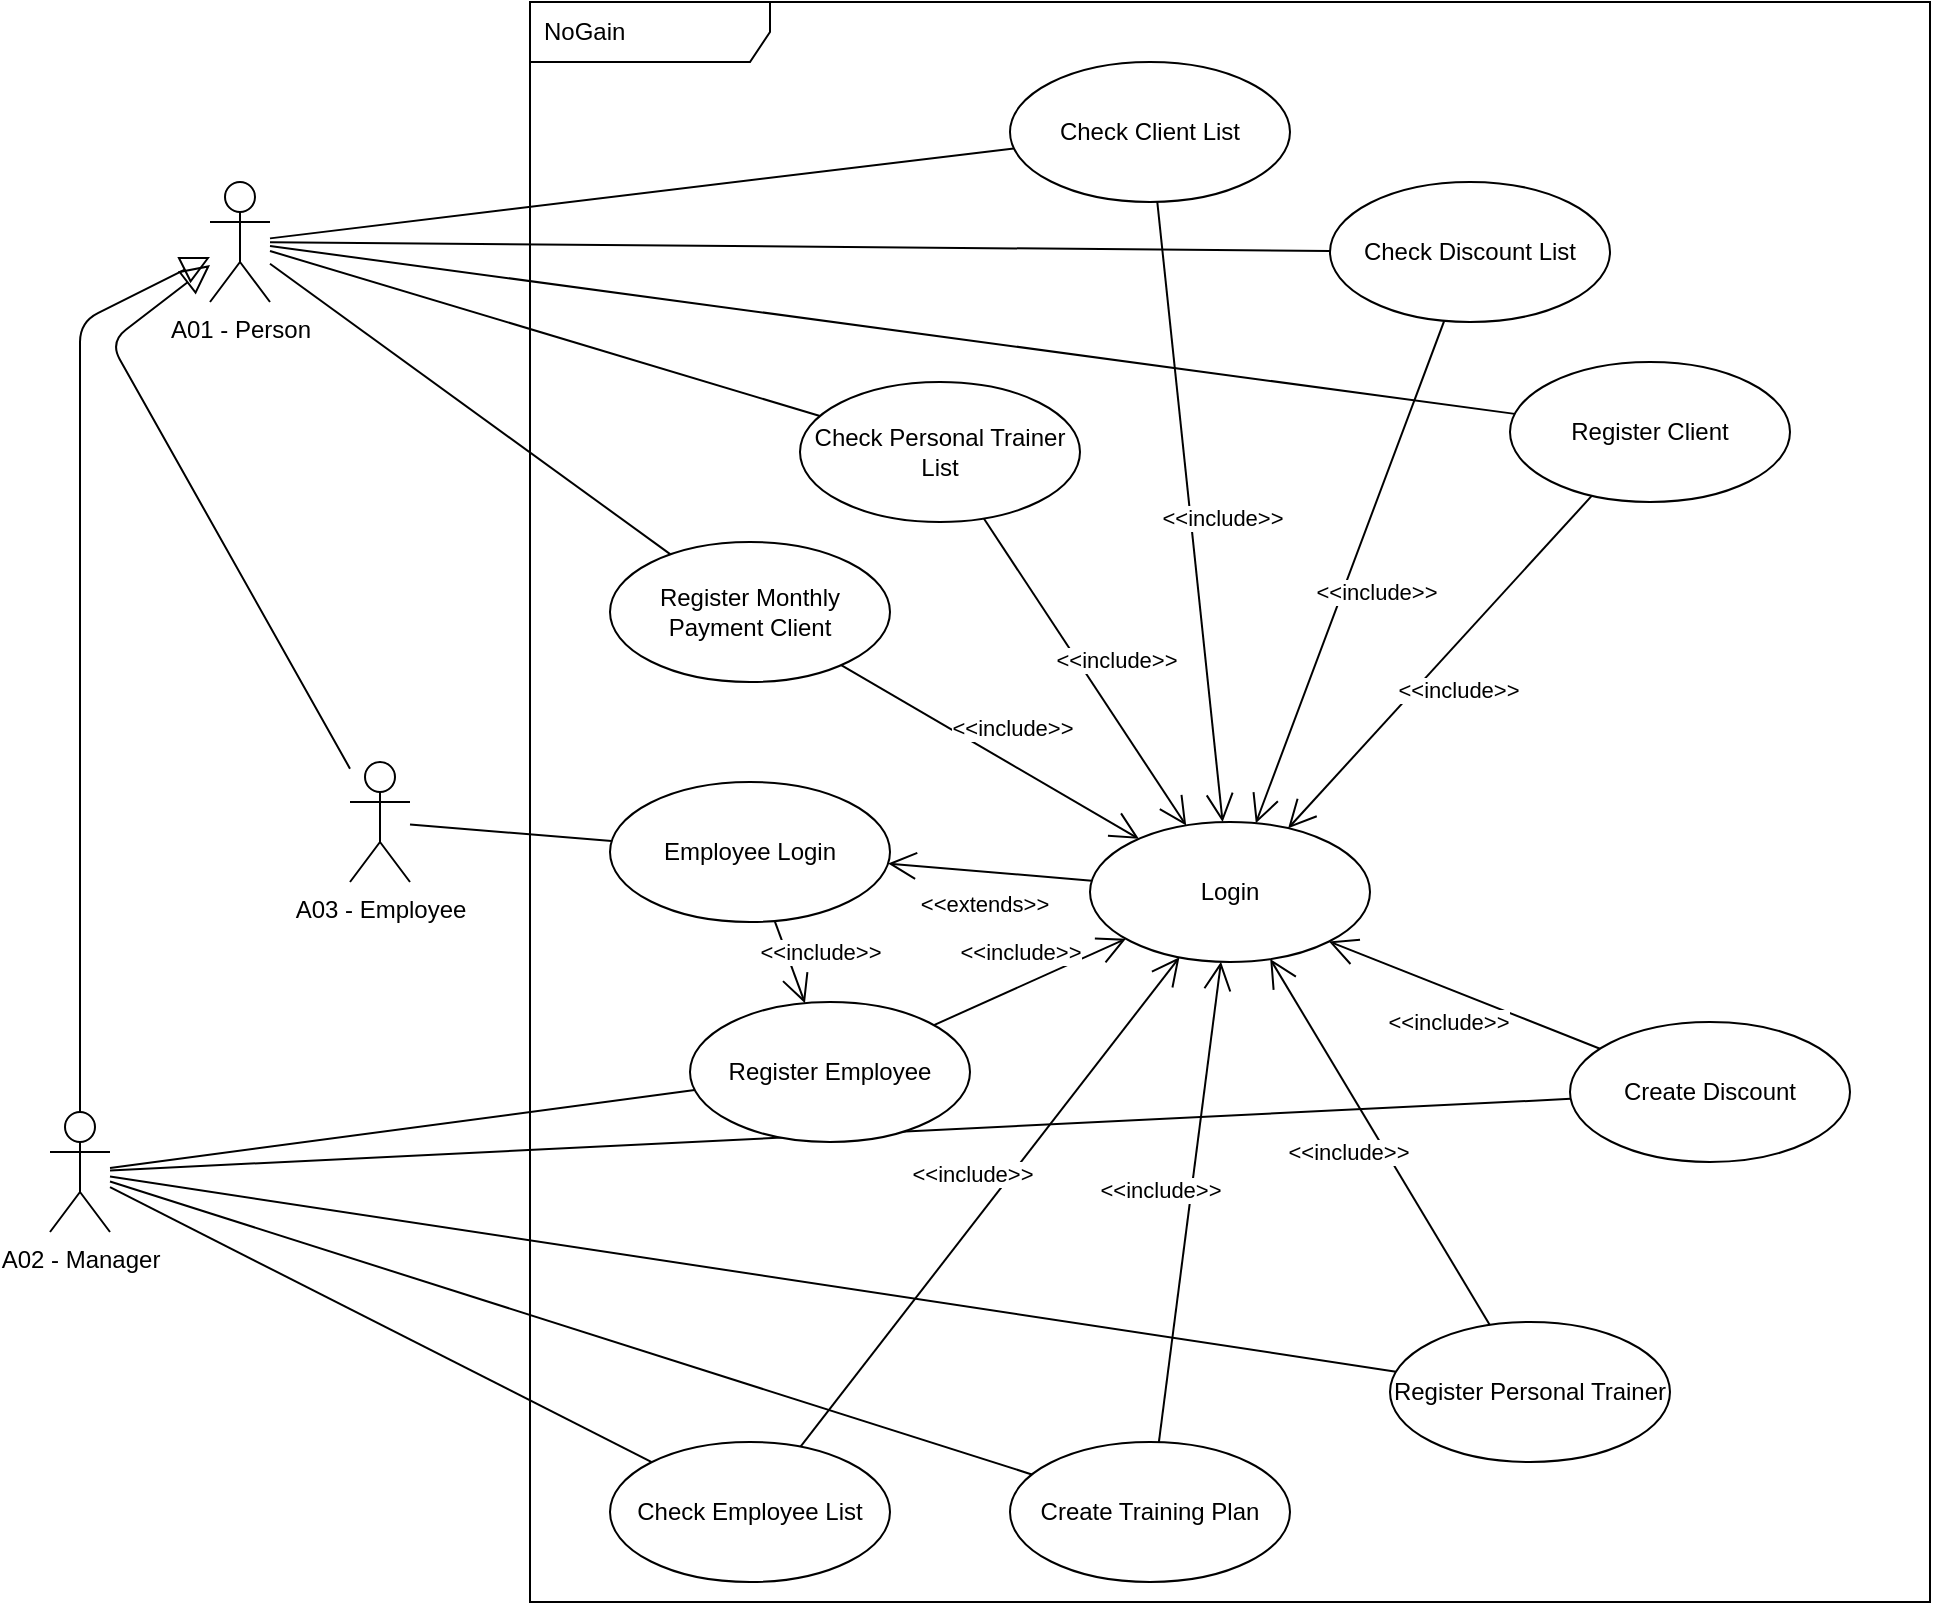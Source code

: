 <mxfile>
    <diagram id="xvEDCL4Bp4x5O5pfcjgs" name="Page-1">
        <mxGraphModel dx="1622" dy="922" grid="1" gridSize="10" guides="1" tooltips="1" connect="1" arrows="1" fold="1" page="1" pageScale="1" pageWidth="850" pageHeight="1100" math="0" shadow="0">
            <root>
                <mxCell id="0"/>
                <mxCell id="1" parent="0"/>
                <mxCell id="2" value="NoGain" style="shape=umlFrame;whiteSpace=wrap;html=1;width=120;height=30;boundedLbl=1;verticalAlign=middle;align=left;spacingLeft=5;" vertex="1" parent="1">
                    <mxGeometry x="290" y="180" width="700" height="800" as="geometry"/>
                </mxCell>
                <mxCell id="3" value="Login" style="ellipse;whiteSpace=wrap;html=1;" vertex="1" parent="1">
                    <mxGeometry x="570" y="590" width="140" height="70" as="geometry"/>
                </mxCell>
                <mxCell id="4" value="Register Client" style="ellipse;whiteSpace=wrap;html=1;" vertex="1" parent="1">
                    <mxGeometry x="780" y="360" width="140" height="70" as="geometry"/>
                </mxCell>
                <mxCell id="5" value="Register Monthly Payment Client" style="ellipse;whiteSpace=wrap;html=1;" vertex="1" parent="1">
                    <mxGeometry x="330" y="450" width="140" height="70" as="geometry"/>
                </mxCell>
                <mxCell id="6" value="Check Discount List" style="ellipse;whiteSpace=wrap;html=1;" vertex="1" parent="1">
                    <mxGeometry x="690" y="270" width="140" height="70" as="geometry"/>
                </mxCell>
                <mxCell id="7" value="Check Personal Trainer List" style="ellipse;whiteSpace=wrap;html=1;" vertex="1" parent="1">
                    <mxGeometry x="425" y="370" width="140" height="70" as="geometry"/>
                </mxCell>
                <mxCell id="8" value="Check Client List" style="ellipse;whiteSpace=wrap;html=1;" vertex="1" parent="1">
                    <mxGeometry x="530" y="210" width="140" height="70" as="geometry"/>
                </mxCell>
                <mxCell id="9" value="Check Employee List" style="ellipse;whiteSpace=wrap;html=1;" vertex="1" parent="1">
                    <mxGeometry x="330" y="900" width="140" height="70" as="geometry"/>
                </mxCell>
                <mxCell id="10" value="A02 - Manager" style="shape=umlActor;verticalLabelPosition=bottom;verticalAlign=top;html=1;" vertex="1" parent="1">
                    <mxGeometry x="50" y="735" width="30" height="60" as="geometry"/>
                </mxCell>
                <mxCell id="11" value="A03 - Employee" style="shape=umlActor;verticalLabelPosition=bottom;verticalAlign=top;html=1;" vertex="1" parent="1">
                    <mxGeometry x="200" y="560" width="30" height="60" as="geometry"/>
                </mxCell>
                <mxCell id="12" value="A01 - Person" style="shape=umlActor;verticalLabelPosition=bottom;verticalAlign=top;html=1;" vertex="1" parent="1">
                    <mxGeometry x="130" y="270" width="30" height="60" as="geometry"/>
                </mxCell>
                <mxCell id="13" value="Register Personal Trainer" style="ellipse;whiteSpace=wrap;html=1;" vertex="1" parent="1">
                    <mxGeometry x="720" y="840" width="140" height="70" as="geometry"/>
                </mxCell>
                <mxCell id="14" value="Create Training Plan" style="ellipse;whiteSpace=wrap;html=1;" vertex="1" parent="1">
                    <mxGeometry x="530" y="900" width="140" height="70" as="geometry"/>
                </mxCell>
                <mxCell id="15" value="Create Discount" style="ellipse;whiteSpace=wrap;html=1;" vertex="1" parent="1">
                    <mxGeometry x="810" y="690" width="140" height="70" as="geometry"/>
                </mxCell>
                <mxCell id="16" value="" style="endArrow=none;html=1;" edge="1" parent="1" source="8" target="12">
                    <mxGeometry width="50" height="50" relative="1" as="geometry">
                        <mxPoint x="240" y="340" as="sourcePoint"/>
                        <mxPoint x="290" y="290" as="targetPoint"/>
                    </mxGeometry>
                </mxCell>
                <mxCell id="17" value="" style="endArrow=none;html=1;" edge="1" parent="1" source="6" target="12">
                    <mxGeometry width="50" height="50" relative="1" as="geometry">
                        <mxPoint x="447.433" y="282.8" as="sourcePoint"/>
                        <mxPoint x="605" y="97.625" as="targetPoint"/>
                    </mxGeometry>
                </mxCell>
                <mxCell id="18" value="" style="endArrow=none;html=1;" edge="1" parent="1" source="7" target="12">
                    <mxGeometry width="50" height="50" relative="1" as="geometry">
                        <mxPoint x="611.489" y="280.008" as="sourcePoint"/>
                        <mxPoint x="618.723" y="110" as="targetPoint"/>
                    </mxGeometry>
                </mxCell>
                <mxCell id="19" value="" style="endArrow=none;html=1;" edge="1" parent="1" source="4" target="12">
                    <mxGeometry width="50" height="50" relative="1" as="geometry">
                        <mxPoint x="891.46" y="285.782" as="sourcePoint"/>
                        <mxPoint x="635" y="91.371" as="targetPoint"/>
                    </mxGeometry>
                </mxCell>
                <mxCell id="20" value="" style="endArrow=none;html=1;" edge="1" parent="1" source="10" target="15">
                    <mxGeometry width="50" height="50" relative="1" as="geometry">
                        <mxPoint x="460" y="750" as="sourcePoint"/>
                        <mxPoint x="510" y="700" as="targetPoint"/>
                    </mxGeometry>
                </mxCell>
                <mxCell id="21" value="" style="endArrow=none;html=1;" edge="1" parent="1" source="10" target="9">
                    <mxGeometry width="50" height="50" relative="1" as="geometry">
                        <mxPoint x="170" y="797.778" as="sourcePoint"/>
                        <mxPoint x="392.782" y="764.769" as="targetPoint"/>
                    </mxGeometry>
                </mxCell>
                <mxCell id="22" value="" style="endArrow=none;html=1;" edge="1" parent="1" source="10" target="14">
                    <mxGeometry width="50" height="50" relative="1" as="geometry">
                        <mxPoint x="160" y="794" as="sourcePoint"/>
                        <mxPoint x="404.115" y="706.077" as="targetPoint"/>
                    </mxGeometry>
                </mxCell>
                <mxCell id="23" value="" style="endArrow=none;html=1;" edge="1" parent="1" source="10" target="13">
                    <mxGeometry width="50" height="50" relative="1" as="geometry">
                        <mxPoint x="170" y="794.345" as="sourcePoint"/>
                        <mxPoint x="404.115" y="706.077" as="targetPoint"/>
                    </mxGeometry>
                </mxCell>
                <mxCell id="24" value="" style="endArrow=none;html=1;" edge="1" parent="1" source="5" target="12">
                    <mxGeometry width="50" height="50" relative="1" as="geometry">
                        <mxPoint x="677.275" y="439.464" as="sourcePoint"/>
                        <mxPoint x="170" y="313.718" as="targetPoint"/>
                    </mxGeometry>
                </mxCell>
                <mxCell id="25" value="Register Employee" style="ellipse;whiteSpace=wrap;html=1;" vertex="1" parent="1">
                    <mxGeometry x="370" y="680" width="140" height="70" as="geometry"/>
                </mxCell>
                <mxCell id="26" value="" style="endArrow=none;html=1;" edge="1" parent="1" source="10" target="25">
                    <mxGeometry width="50" height="50" relative="1" as="geometry">
                        <mxPoint x="110" y="780" as="sourcePoint"/>
                        <mxPoint x="530" y="780" as="targetPoint"/>
                    </mxGeometry>
                </mxCell>
                <mxCell id="27" value="" style="endArrow=block;endFill=0;endSize=12;html=1;" edge="1" parent="1" source="10" target="12">
                    <mxGeometry width="160" relative="1" as="geometry">
                        <mxPoint x="130" y="700" as="sourcePoint"/>
                        <mxPoint x="200" y="400" as="targetPoint"/>
                        <Array as="points">
                            <mxPoint x="65" y="340"/>
                        </Array>
                    </mxGeometry>
                </mxCell>
                <mxCell id="29" value="&amp;lt;&amp;lt;include&amp;gt;&amp;gt;" style="endArrow=open;endSize=12;html=1;" edge="1" parent="1" source="5" target="3">
                    <mxGeometry x="0.034" y="16" width="160" relative="1" as="geometry">
                        <mxPoint x="360" y="650" as="sourcePoint"/>
                        <mxPoint x="520" y="650" as="targetPoint"/>
                        <mxPoint as="offset"/>
                    </mxGeometry>
                </mxCell>
                <mxCell id="30" value="&amp;lt;&amp;lt;include&amp;gt;&amp;gt;" style="endArrow=open;endSize=12;html=1;" edge="1" parent="1" source="7" target="3">
                    <mxGeometry x="0.034" y="16" width="160" relative="1" as="geometry">
                        <mxPoint x="448.512" y="450.232" as="sourcePoint"/>
                        <mxPoint x="611.36" y="534.83" as="targetPoint"/>
                        <mxPoint as="offset"/>
                    </mxGeometry>
                </mxCell>
                <mxCell id="31" value="&amp;lt;&amp;lt;include&amp;gt;&amp;gt;" style="endArrow=open;endSize=12;html=1;" edge="1" parent="1" source="4" target="3">
                    <mxGeometry x="0.034" y="16" width="160" relative="1" as="geometry">
                        <mxPoint x="574.772" y="447.735" as="sourcePoint"/>
                        <mxPoint x="635.211" y="527.268" as="targetPoint"/>
                        <mxPoint as="offset"/>
                    </mxGeometry>
                </mxCell>
                <mxCell id="33" value="&amp;lt;&amp;lt;include&amp;gt;&amp;gt;" style="endArrow=open;endSize=12;html=1;" edge="1" parent="1" source="8" target="3">
                    <mxGeometry x="0.034" y="16" width="160" relative="1" as="geometry">
                        <mxPoint x="565.366" y="449.146" as="sourcePoint"/>
                        <mxPoint x="634.487" y="600.87" as="targetPoint"/>
                        <mxPoint as="offset"/>
                    </mxGeometry>
                </mxCell>
                <mxCell id="35" value="&amp;lt;&amp;lt;include&amp;gt;&amp;gt;" style="endArrow=open;endSize=12;html=1;" edge="1" parent="1" source="6" target="3">
                    <mxGeometry x="0.034" y="16" width="160" relative="1" as="geometry">
                        <mxPoint x="565.366" y="449.146" as="sourcePoint"/>
                        <mxPoint x="634.487" y="600.87" as="targetPoint"/>
                        <mxPoint as="offset"/>
                    </mxGeometry>
                </mxCell>
                <mxCell id="37" value="" style="endArrow=block;endFill=0;endSize=12;html=1;" edge="1" parent="1" source="11" target="12">
                    <mxGeometry width="160" relative="1" as="geometry">
                        <mxPoint x="160" y="580" as="sourcePoint"/>
                        <mxPoint x="150" y="370" as="targetPoint"/>
                        <Array as="points">
                            <mxPoint x="80" y="350"/>
                        </Array>
                    </mxGeometry>
                </mxCell>
                <mxCell id="39" value="&amp;lt;&amp;lt;include&amp;gt;&amp;gt;" style="endArrow=open;endSize=12;html=1;entryX=1;entryY=1;entryDx=0;entryDy=0;" edge="1" parent="1" source="15" target="3">
                    <mxGeometry x="0.034" y="16" width="160" relative="1" as="geometry">
                        <mxPoint x="455.734" y="521.497" as="sourcePoint"/>
                        <mxPoint x="604.445" y="608.426" as="targetPoint"/>
                        <mxPoint as="offset"/>
                    </mxGeometry>
                </mxCell>
                <mxCell id="41" value="&amp;lt;&amp;lt;include&amp;gt;&amp;gt;" style="endArrow=open;endSize=12;html=1;" edge="1" parent="1" source="25" target="3">
                    <mxGeometry x="0.034" y="16" width="160" relative="1" as="geometry">
                        <mxPoint x="455.734" y="521.497" as="sourcePoint"/>
                        <mxPoint x="604.445" y="608.426" as="targetPoint"/>
                        <mxPoint as="offset"/>
                    </mxGeometry>
                </mxCell>
                <mxCell id="42" value="&amp;lt;&amp;lt;include&amp;gt;&amp;gt;" style="endArrow=open;endSize=12;html=1;" edge="1" parent="1" source="13" target="3">
                    <mxGeometry x="0.034" y="16" width="160" relative="1" as="geometry">
                        <mxPoint x="635.708" y="720.117" as="sourcePoint"/>
                        <mxPoint x="644.112" y="669.876" as="targetPoint"/>
                        <mxPoint as="offset"/>
                    </mxGeometry>
                </mxCell>
                <mxCell id="43" value="&amp;lt;&amp;lt;include&amp;gt;&amp;gt;" style="endArrow=open;endSize=12;html=1;" edge="1" parent="1" source="14" target="3">
                    <mxGeometry x="0.034" y="16" width="160" relative="1" as="geometry">
                        <mxPoint x="498.609" y="685.862" as="sourcePoint"/>
                        <mxPoint x="591.625" y="654.315" as="targetPoint"/>
                        <mxPoint as="offset"/>
                    </mxGeometry>
                </mxCell>
                <mxCell id="44" value="&amp;lt;&amp;lt;include&amp;gt;&amp;gt;" style="endArrow=open;endSize=12;html=1;" edge="1" parent="1" source="9" target="3">
                    <mxGeometry x="0.034" y="16" width="160" relative="1" as="geometry">
                        <mxPoint x="451.818" y="688.58" as="sourcePoint"/>
                        <mxPoint x="588.215" y="651.452" as="targetPoint"/>
                        <mxPoint as="offset"/>
                    </mxGeometry>
                </mxCell>
                <mxCell id="45" value="Employee Login" style="ellipse;whiteSpace=wrap;html=1;" vertex="1" parent="1">
                    <mxGeometry x="330" y="570" width="140" height="70" as="geometry"/>
                </mxCell>
                <mxCell id="46" value="&amp;lt;&amp;lt;include&amp;gt;&amp;gt;" style="endArrow=open;endSize=12;html=1;" edge="1" parent="1" source="45" target="25">
                    <mxGeometry x="0.034" y="16" width="160" relative="1" as="geometry">
                        <mxPoint x="506.0" y="689.0" as="sourcePoint"/>
                        <mxPoint x="593.929" y="655.953" as="targetPoint"/>
                        <mxPoint as="offset"/>
                    </mxGeometry>
                </mxCell>
                <mxCell id="47" value="" style="endArrow=none;html=1;" edge="1" parent="1" source="45" target="11">
                    <mxGeometry width="50" height="50" relative="1" as="geometry">
                        <mxPoint x="370.21" y="466.204" as="sourcePoint"/>
                        <mxPoint x="170" y="320.882" as="targetPoint"/>
                    </mxGeometry>
                </mxCell>
                <mxCell id="48" value="&amp;lt;&amp;lt;extends&amp;gt;&amp;gt;" style="endArrow=open;endSize=12;html=1;" edge="1" parent="1" source="3" target="45">
                    <mxGeometry x="0.034" y="16" width="160" relative="1" as="geometry">
                        <mxPoint x="422.607" y="649.428" as="sourcePoint"/>
                        <mxPoint x="437.42" y="690.57" as="targetPoint"/>
                        <mxPoint as="offset"/>
                    </mxGeometry>
                </mxCell>
            </root>
        </mxGraphModel>
    </diagram>
</mxfile>